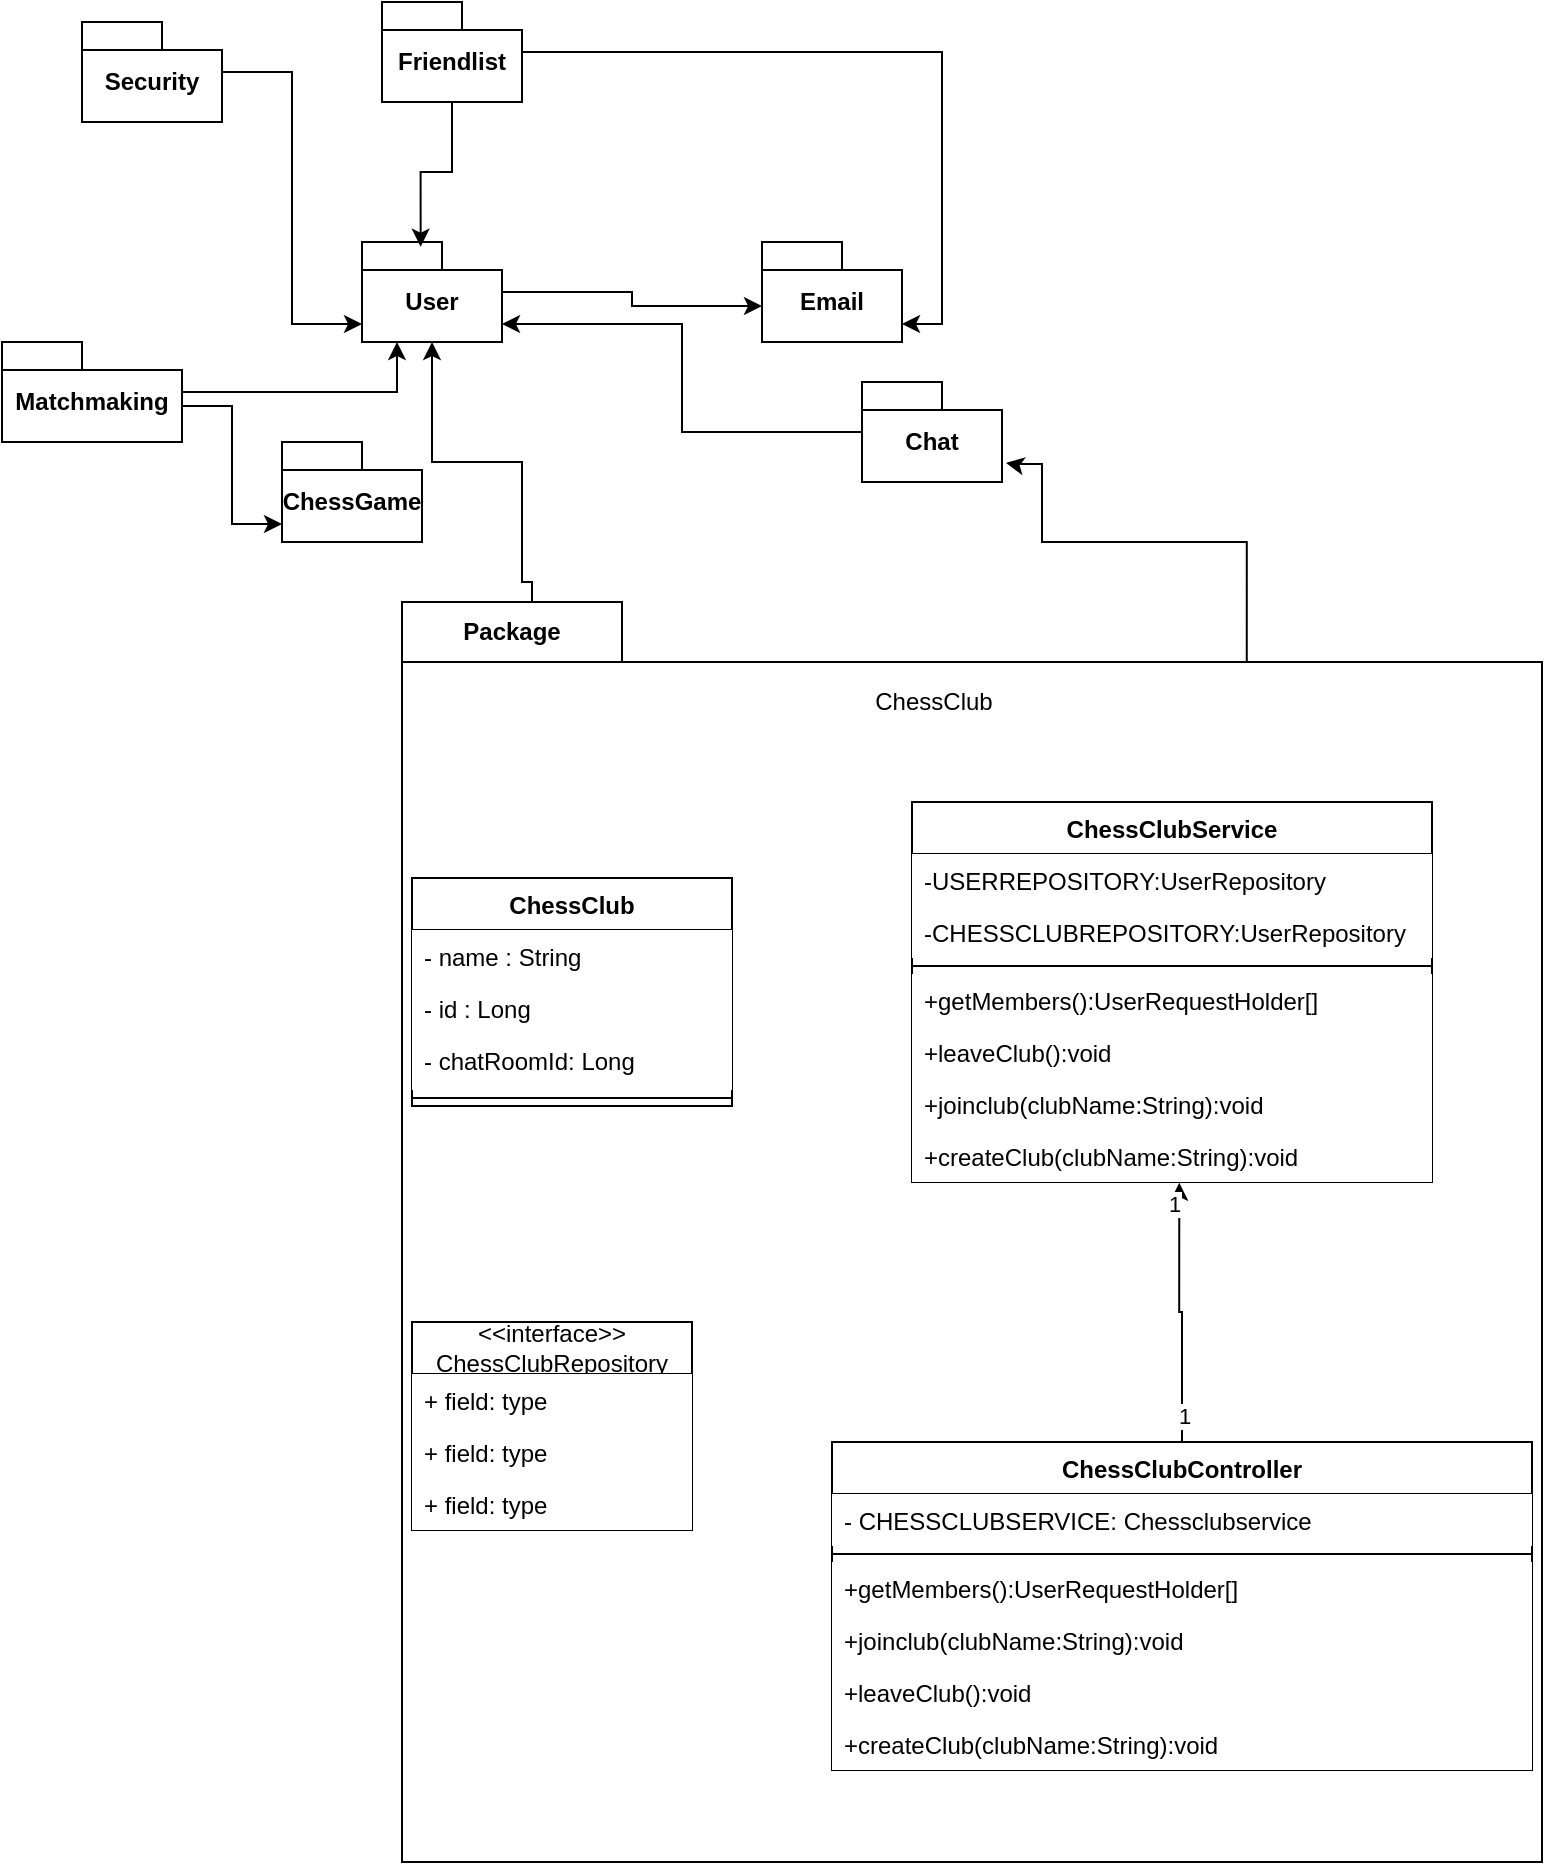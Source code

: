 <mxfile version="22.0.3" type="device">
  <diagram name="Seite-1" id="a9rLpXTGzV7PhUnJC5lq">
    <mxGraphModel dx="838" dy="965" grid="1" gridSize="10" guides="1" tooltips="1" connect="1" arrows="1" fold="1" page="1" pageScale="1" pageWidth="827" pageHeight="1169" math="0" shadow="0">
      <root>
        <mxCell id="0" />
        <mxCell id="1" parent="0" />
        <mxCell id="jfbP0qiJcf84T0-8ry8C-1" value="Email" style="shape=folder;fontStyle=1;spacingTop=10;tabWidth=40;tabHeight=14;tabPosition=left;html=1;whiteSpace=wrap;strokeColor=#000000;" parent="1" vertex="1">
          <mxGeometry x="400" y="140" width="70" height="50" as="geometry" />
        </mxCell>
        <mxCell id="jfbP0qiJcf84T0-8ry8C-2" value="Security" style="shape=folder;fontStyle=1;spacingTop=10;tabWidth=40;tabHeight=14;tabPosition=left;html=1;whiteSpace=wrap;strokeColor=#000000;" parent="1" vertex="1">
          <mxGeometry x="60" y="30" width="70" height="50" as="geometry" />
        </mxCell>
        <mxCell id="jfbP0qiJcf84T0-8ry8C-3" value="Friendlist" style="shape=folder;fontStyle=1;spacingTop=10;tabWidth=40;tabHeight=14;tabPosition=left;html=1;whiteSpace=wrap;strokeColor=#000000;" parent="1" vertex="1">
          <mxGeometry x="210" y="20" width="70" height="50" as="geometry" />
        </mxCell>
        <mxCell id="jfbP0qiJcf84T0-8ry8C-4" value="Chat" style="shape=folder;fontStyle=1;spacingTop=10;tabWidth=40;tabHeight=14;tabPosition=left;html=1;whiteSpace=wrap;strokeColor=#000000;" parent="1" vertex="1">
          <mxGeometry x="450" y="210" width="70" height="50" as="geometry" />
        </mxCell>
        <mxCell id="jfbP0qiJcf84T0-8ry8C-5" value="Matchmaking" style="shape=folder;fontStyle=1;spacingTop=10;tabWidth=40;tabHeight=14;tabPosition=left;html=1;whiteSpace=wrap;strokeColor=#000000;" parent="1" vertex="1">
          <mxGeometry x="20" y="190" width="90" height="50" as="geometry" />
        </mxCell>
        <mxCell id="jfbP0qiJcf84T0-8ry8C-7" value="User" style="shape=folder;fontStyle=1;spacingTop=10;tabWidth=40;tabHeight=14;tabPosition=left;html=1;whiteSpace=wrap;strokeColor=#000000;" parent="1" vertex="1">
          <mxGeometry x="200" y="140" width="70" height="50" as="geometry" />
        </mxCell>
        <mxCell id="jfbP0qiJcf84T0-8ry8C-8" value="ChessGame" style="shape=folder;fontStyle=1;spacingTop=10;tabWidth=40;tabHeight=14;tabPosition=left;html=1;whiteSpace=wrap;" parent="1" vertex="1">
          <mxGeometry x="160" y="240" width="70" height="50" as="geometry" />
        </mxCell>
        <mxCell id="jfbP0qiJcf84T0-8ry8C-10" style="edgeStyle=orthogonalEdgeStyle;rounded=0;orthogonalLoop=1;jettySize=auto;html=1;entryX=0;entryY=0;entryDx=0;entryDy=32;entryPerimeter=0;strokeColor=#000000;" parent="1" source="jfbP0qiJcf84T0-8ry8C-7" target="jfbP0qiJcf84T0-8ry8C-1" edge="1">
          <mxGeometry relative="1" as="geometry" />
        </mxCell>
        <mxCell id="jfbP0qiJcf84T0-8ry8C-11" style="edgeStyle=orthogonalEdgeStyle;rounded=0;orthogonalLoop=1;jettySize=auto;html=1;entryX=0.419;entryY=0.047;entryDx=0;entryDy=0;entryPerimeter=0;strokeColor=#000000;" parent="1" source="jfbP0qiJcf84T0-8ry8C-3" target="jfbP0qiJcf84T0-8ry8C-7" edge="1">
          <mxGeometry relative="1" as="geometry" />
        </mxCell>
        <mxCell id="jfbP0qiJcf84T0-8ry8C-12" style="edgeStyle=orthogonalEdgeStyle;rounded=0;orthogonalLoop=1;jettySize=auto;html=1;entryX=0;entryY=0;entryDx=70;entryDy=41;entryPerimeter=0;strokeColor=#000000;" parent="1" source="jfbP0qiJcf84T0-8ry8C-4" target="jfbP0qiJcf84T0-8ry8C-7" edge="1">
          <mxGeometry relative="1" as="geometry" />
        </mxCell>
        <mxCell id="jfbP0qiJcf84T0-8ry8C-14" style="edgeStyle=orthogonalEdgeStyle;rounded=0;orthogonalLoop=1;jettySize=auto;html=1;exitX=0;exitY=0;exitDx=90;exitDy=32;exitPerimeter=0;entryX=0;entryY=0;entryDx=0;entryDy=41;entryPerimeter=0;" parent="1" source="jfbP0qiJcf84T0-8ry8C-5" target="jfbP0qiJcf84T0-8ry8C-8" edge="1">
          <mxGeometry relative="1" as="geometry" />
        </mxCell>
        <mxCell id="jfbP0qiJcf84T0-8ry8C-15" style="edgeStyle=orthogonalEdgeStyle;rounded=0;orthogonalLoop=1;jettySize=auto;html=1;exitX=0.105;exitY=0;exitDx=0;exitDy=0;exitPerimeter=0;" parent="1" source="jfbP0qiJcf84T0-8ry8C-20" edge="1">
          <mxGeometry relative="1" as="geometry">
            <mxPoint x="235" y="190" as="targetPoint" />
            <mxPoint x="305.0" y="300" as="sourcePoint" />
            <Array as="points">
              <mxPoint x="285" y="320" />
              <mxPoint x="285" y="310" />
              <mxPoint x="280" y="310" />
              <mxPoint x="280" y="250" />
              <mxPoint x="235" y="250" />
            </Array>
          </mxGeometry>
        </mxCell>
        <mxCell id="jfbP0qiJcf84T0-8ry8C-16" style="edgeStyle=orthogonalEdgeStyle;rounded=0;orthogonalLoop=1;jettySize=auto;html=1;entryX=0.25;entryY=1;entryDx=0;entryDy=0;entryPerimeter=0;strokeColor=#000000;" parent="1" source="jfbP0qiJcf84T0-8ry8C-5" target="jfbP0qiJcf84T0-8ry8C-7" edge="1">
          <mxGeometry relative="1" as="geometry" />
        </mxCell>
        <mxCell id="jfbP0qiJcf84T0-8ry8C-17" style="edgeStyle=orthogonalEdgeStyle;rounded=0;orthogonalLoop=1;jettySize=auto;html=1;entryX=0;entryY=0;entryDx=70;entryDy=41;entryPerimeter=0;strokeColor=#000000;" parent="1" source="jfbP0qiJcf84T0-8ry8C-3" target="jfbP0qiJcf84T0-8ry8C-1" edge="1">
          <mxGeometry relative="1" as="geometry" />
        </mxCell>
        <mxCell id="jfbP0qiJcf84T0-8ry8C-18" style="edgeStyle=orthogonalEdgeStyle;rounded=0;orthogonalLoop=1;jettySize=auto;html=1;entryX=0;entryY=0;entryDx=0;entryDy=41;entryPerimeter=0;strokeColor=#000000;" parent="1" source="jfbP0qiJcf84T0-8ry8C-2" target="jfbP0qiJcf84T0-8ry8C-7" edge="1">
          <mxGeometry relative="1" as="geometry" />
        </mxCell>
        <mxCell id="jfbP0qiJcf84T0-8ry8C-19" style="edgeStyle=orthogonalEdgeStyle;rounded=0;orthogonalLoop=1;jettySize=auto;html=1;entryX=1.029;entryY=0.809;entryDx=0;entryDy=0;entryPerimeter=0;exitX=0.741;exitY=0.118;exitDx=0;exitDy=0;exitPerimeter=0;" parent="1" source="jfbP0qiJcf84T0-8ry8C-20" target="jfbP0qiJcf84T0-8ry8C-4" edge="1">
          <mxGeometry relative="1" as="geometry">
            <mxPoint x="340" y="325" as="sourcePoint" />
            <Array as="points">
              <mxPoint x="642" y="290" />
              <mxPoint x="540" y="290" />
              <mxPoint x="540" y="251" />
              <mxPoint x="525" y="251" />
            </Array>
          </mxGeometry>
        </mxCell>
        <mxCell id="jfbP0qiJcf84T0-8ry8C-20" value="Package" style="shape=folder;fontStyle=1;tabWidth=110;tabHeight=30;tabPosition=left;html=1;boundedLbl=1;labelInHeader=1;container=1;collapsible=0;whiteSpace=wrap;" parent="1" vertex="1">
          <mxGeometry x="220" y="320" width="570" height="630" as="geometry" />
        </mxCell>
        <mxCell id="jfbP0qiJcf84T0-8ry8C-21" value="ChessClub" style="html=1;strokeColor=none;resizeWidth=1;resizeHeight=1;fillColor=none;part=1;connectable=0;allowArrows=0;deletable=0;whiteSpace=wrap;" parent="jfbP0qiJcf84T0-8ry8C-20" vertex="1">
          <mxGeometry width="532" height="40" relative="1" as="geometry">
            <mxPoint y="30" as="offset" />
          </mxGeometry>
        </mxCell>
        <mxCell id="jfbP0qiJcf84T0-8ry8C-22" value="ChessClub" style="swimlane;fontStyle=1;align=center;verticalAlign=top;childLayout=stackLayout;horizontal=1;startSize=26;horizontalStack=0;resizeParent=1;resizeParentMax=0;resizeLast=0;collapsible=1;marginBottom=0;whiteSpace=wrap;html=1;fillColor=#FFFFFF;" parent="jfbP0qiJcf84T0-8ry8C-20" vertex="1">
          <mxGeometry x="5" y="138" width="160" height="114" as="geometry" />
        </mxCell>
        <mxCell id="jfbP0qiJcf84T0-8ry8C-23" value="- name : String" style="text;strokeColor=none;fillColor=#FFFFFF;align=left;verticalAlign=top;spacingLeft=4;spacingRight=4;overflow=hidden;rotatable=0;points=[[0,0.5],[1,0.5]];portConstraint=eastwest;whiteSpace=wrap;html=1;" parent="jfbP0qiJcf84T0-8ry8C-22" vertex="1">
          <mxGeometry y="26" width="160" height="26" as="geometry" />
        </mxCell>
        <mxCell id="jfbP0qiJcf84T0-8ry8C-24" value="- id : Long" style="text;strokeColor=none;fillColor=#FFFFFF;align=left;verticalAlign=top;spacingLeft=4;spacingRight=4;overflow=hidden;rotatable=0;points=[[0,0.5],[1,0.5]];portConstraint=eastwest;whiteSpace=wrap;html=1;" parent="jfbP0qiJcf84T0-8ry8C-22" vertex="1">
          <mxGeometry y="52" width="160" height="26" as="geometry" />
        </mxCell>
        <mxCell id="jfbP0qiJcf84T0-8ry8C-25" value="- chatRoomId: Long" style="text;strokeColor=none;fillColor=#FFFFFF;align=left;verticalAlign=top;spacingLeft=4;spacingRight=4;overflow=hidden;rotatable=0;points=[[0,0.5],[1,0.5]];portConstraint=eastwest;whiteSpace=wrap;html=1;" parent="jfbP0qiJcf84T0-8ry8C-22" vertex="1">
          <mxGeometry y="78" width="160" height="28" as="geometry" />
        </mxCell>
        <mxCell id="jfbP0qiJcf84T0-8ry8C-26" value="" style="line;strokeWidth=1;fillColor=#FFFFFF;align=left;verticalAlign=middle;spacingTop=-1;spacingLeft=3;spacingRight=3;rotatable=0;labelPosition=right;points=[];portConstraint=eastwest;strokeColor=inherit;" parent="jfbP0qiJcf84T0-8ry8C-22" vertex="1">
          <mxGeometry y="106" width="160" height="8" as="geometry" />
        </mxCell>
        <mxCell id="jfbP0qiJcf84T0-8ry8C-27" value="&amp;lt;&amp;lt;interface&amp;gt;&amp;gt;&lt;br&gt;ChessClubRepository" style="swimlane;fontStyle=0;childLayout=stackLayout;horizontal=1;startSize=26;horizontalStack=0;resizeParent=1;resizeParentMax=0;resizeLast=0;collapsible=1;marginBottom=0;whiteSpace=wrap;html=1;fillColor=#FFFFFF;" parent="jfbP0qiJcf84T0-8ry8C-20" vertex="1">
          <mxGeometry x="5" y="360" width="140" height="104" as="geometry" />
        </mxCell>
        <mxCell id="jfbP0qiJcf84T0-8ry8C-28" value="+ field: type" style="text;strokeColor=none;fillColor=#FFFFFF;align=left;verticalAlign=top;spacingLeft=4;spacingRight=4;overflow=hidden;rotatable=0;points=[[0,0.5],[1,0.5]];portConstraint=eastwest;whiteSpace=wrap;html=1;" parent="jfbP0qiJcf84T0-8ry8C-27" vertex="1">
          <mxGeometry y="26" width="140" height="26" as="geometry" />
        </mxCell>
        <mxCell id="jfbP0qiJcf84T0-8ry8C-29" value="+ field: type" style="text;strokeColor=none;fillColor=#FFFFFF;align=left;verticalAlign=top;spacingLeft=4;spacingRight=4;overflow=hidden;rotatable=0;points=[[0,0.5],[1,0.5]];portConstraint=eastwest;whiteSpace=wrap;html=1;" parent="jfbP0qiJcf84T0-8ry8C-27" vertex="1">
          <mxGeometry y="52" width="140" height="26" as="geometry" />
        </mxCell>
        <mxCell id="jfbP0qiJcf84T0-8ry8C-30" value="+ field: type" style="text;strokeColor=none;fillColor=#FFFFFF;align=left;verticalAlign=top;spacingLeft=4;spacingRight=4;overflow=hidden;rotatable=0;points=[[0,0.5],[1,0.5]];portConstraint=eastwest;whiteSpace=wrap;html=1;" parent="jfbP0qiJcf84T0-8ry8C-27" vertex="1">
          <mxGeometry y="78" width="140" height="26" as="geometry" />
        </mxCell>
        <mxCell id="jfbP0qiJcf84T0-8ry8C-31" value="ChessClubService" style="swimlane;fontStyle=1;align=center;verticalAlign=top;childLayout=stackLayout;horizontal=1;startSize=26;horizontalStack=0;resizeParent=1;resizeParentMax=0;resizeLast=0;collapsible=1;marginBottom=0;whiteSpace=wrap;html=1;fillColor=#FFFFFF;" parent="jfbP0qiJcf84T0-8ry8C-20" vertex="1">
          <mxGeometry x="255" y="100" width="260" height="190" as="geometry" />
        </mxCell>
        <mxCell id="jfbP0qiJcf84T0-8ry8C-32" value="-USERREPOSITORY:UserRepository" style="text;strokeColor=none;fillColor=#FFFFFF;align=left;verticalAlign=top;spacingLeft=4;spacingRight=4;overflow=hidden;rotatable=0;points=[[0,0.5],[1,0.5]];portConstraint=eastwest;whiteSpace=wrap;html=1;" parent="jfbP0qiJcf84T0-8ry8C-31" vertex="1">
          <mxGeometry y="26" width="260" height="26" as="geometry" />
        </mxCell>
        <mxCell id="jfbP0qiJcf84T0-8ry8C-33" value="-CHESSCLUBREPOSITORY:UserRepository" style="text;strokeColor=none;fillColor=#FFFFFF;align=left;verticalAlign=top;spacingLeft=4;spacingRight=4;overflow=hidden;rotatable=0;points=[[0,0.5],[1,0.5]];portConstraint=eastwest;whiteSpace=wrap;html=1;" parent="jfbP0qiJcf84T0-8ry8C-31" vertex="1">
          <mxGeometry y="52" width="260" height="26" as="geometry" />
        </mxCell>
        <mxCell id="jfbP0qiJcf84T0-8ry8C-34" value="" style="line;strokeWidth=1;fillColor=#FFFFFF;align=left;verticalAlign=middle;spacingTop=-1;spacingLeft=3;spacingRight=3;rotatable=0;labelPosition=right;points=[];portConstraint=eastwest;strokeColor=inherit;" parent="jfbP0qiJcf84T0-8ry8C-31" vertex="1">
          <mxGeometry y="78" width="260" height="8" as="geometry" />
        </mxCell>
        <mxCell id="jfbP0qiJcf84T0-8ry8C-35" value="+getMembers():UserRequestHolder[]" style="text;strokeColor=none;fillColor=#FFFFFF;align=left;verticalAlign=top;spacingLeft=4;spacingRight=4;overflow=hidden;rotatable=0;points=[[0,0.5],[1,0.5]];portConstraint=eastwest;whiteSpace=wrap;html=1;" parent="jfbP0qiJcf84T0-8ry8C-31" vertex="1">
          <mxGeometry y="86" width="260" height="26" as="geometry" />
        </mxCell>
        <mxCell id="jfbP0qiJcf84T0-8ry8C-36" value="+leaveClub():void" style="text;strokeColor=none;fillColor=#FFFFFF;align=left;verticalAlign=top;spacingLeft=4;spacingRight=4;overflow=hidden;rotatable=0;points=[[0,0.5],[1,0.5]];portConstraint=eastwest;whiteSpace=wrap;html=1;" parent="jfbP0qiJcf84T0-8ry8C-31" vertex="1">
          <mxGeometry y="112" width="260" height="26" as="geometry" />
        </mxCell>
        <mxCell id="jfbP0qiJcf84T0-8ry8C-37" value="+joinclub(clubName:String):void" style="text;strokeColor=none;fillColor=#FFFFFF;align=left;verticalAlign=top;spacingLeft=4;spacingRight=4;overflow=hidden;rotatable=0;points=[[0,0.5],[1,0.5]];portConstraint=eastwest;whiteSpace=wrap;html=1;" parent="jfbP0qiJcf84T0-8ry8C-31" vertex="1">
          <mxGeometry y="138" width="260" height="26" as="geometry" />
        </mxCell>
        <mxCell id="jfbP0qiJcf84T0-8ry8C-38" value="+createClub(clubName:String):void" style="text;strokeColor=none;fillColor=#FFFFFF;align=left;verticalAlign=top;spacingLeft=4;spacingRight=4;overflow=hidden;rotatable=0;points=[[0,0.5],[1,0.5]];portConstraint=eastwest;whiteSpace=wrap;html=1;" parent="jfbP0qiJcf84T0-8ry8C-31" vertex="1">
          <mxGeometry y="164" width="260" height="26" as="geometry" />
        </mxCell>
        <mxCell id="jfbP0qiJcf84T0-8ry8C-39" style="edgeStyle=orthogonalEdgeStyle;rounded=0;orthogonalLoop=1;jettySize=auto;html=1;exitX=0.5;exitY=0;exitDx=0;exitDy=0;entryX=0.514;entryY=1.016;entryDx=0;entryDy=0;entryPerimeter=0;fillColor=#FFFFFF;" parent="jfbP0qiJcf84T0-8ry8C-20" source="jfbP0qiJcf84T0-8ry8C-42" target="jfbP0qiJcf84T0-8ry8C-38" edge="1">
          <mxGeometry relative="1" as="geometry">
            <mxPoint x="385" y="302" as="targetPoint" />
          </mxGeometry>
        </mxCell>
        <mxCell id="jfbP0qiJcf84T0-8ry8C-40" value="1" style="edgeLabel;html=1;align=center;verticalAlign=middle;resizable=0;points=[];fillColor=#FFFFFF;" parent="jfbP0qiJcf84T0-8ry8C-39" vertex="1" connectable="0">
          <mxGeometry x="-0.795" y="-1" relative="1" as="geometry">
            <mxPoint as="offset" />
          </mxGeometry>
        </mxCell>
        <mxCell id="jfbP0qiJcf84T0-8ry8C-41" value="1" style="edgeLabel;html=1;align=center;verticalAlign=middle;resizable=0;points=[];fillColor=#FFFFFF;" parent="jfbP0qiJcf84T0-8ry8C-39" vertex="1" connectable="0">
          <mxGeometry x="0.844" y="3" relative="1" as="geometry">
            <mxPoint as="offset" />
          </mxGeometry>
        </mxCell>
        <mxCell id="jfbP0qiJcf84T0-8ry8C-42" value="ChessClubController" style="swimlane;fontStyle=1;align=center;verticalAlign=top;childLayout=stackLayout;horizontal=1;startSize=26;horizontalStack=0;resizeParent=1;resizeParentMax=0;resizeLast=0;collapsible=1;marginBottom=0;whiteSpace=wrap;html=1;fillColor=#FFFFFF;" parent="jfbP0qiJcf84T0-8ry8C-20" vertex="1">
          <mxGeometry x="215" y="420.0" width="350" height="164" as="geometry" />
        </mxCell>
        <mxCell id="jfbP0qiJcf84T0-8ry8C-43" value="- CHESSCLUBSERVICE: Chessclubservice" style="text;strokeColor=none;fillColor=#FFFFFF;align=left;verticalAlign=top;spacingLeft=4;spacingRight=4;overflow=hidden;rotatable=0;points=[[0,0.5],[1,0.5]];portConstraint=eastwest;whiteSpace=wrap;html=1;" parent="jfbP0qiJcf84T0-8ry8C-42" vertex="1">
          <mxGeometry y="26" width="350" height="26" as="geometry" />
        </mxCell>
        <mxCell id="jfbP0qiJcf84T0-8ry8C-44" value="" style="line;strokeWidth=1;fillColor=#FFFFFF;align=left;verticalAlign=middle;spacingTop=-1;spacingLeft=3;spacingRight=3;rotatable=0;labelPosition=right;points=[];portConstraint=eastwest;strokeColor=inherit;" parent="jfbP0qiJcf84T0-8ry8C-42" vertex="1">
          <mxGeometry y="52" width="350" height="8" as="geometry" />
        </mxCell>
        <mxCell id="jfbP0qiJcf84T0-8ry8C-45" value="+getMembers():UserRequestHolder[]" style="text;strokeColor=none;fillColor=#FFFFFF;align=left;verticalAlign=top;spacingLeft=4;spacingRight=4;overflow=hidden;rotatable=0;points=[[0,0.5],[1,0.5]];portConstraint=eastwest;whiteSpace=wrap;html=1;" parent="jfbP0qiJcf84T0-8ry8C-42" vertex="1">
          <mxGeometry y="60" width="350" height="26" as="geometry" />
        </mxCell>
        <mxCell id="jfbP0qiJcf84T0-8ry8C-46" value="+joinclub(clubName:String):void" style="text;strokeColor=none;fillColor=#FFFFFF;align=left;verticalAlign=top;spacingLeft=4;spacingRight=4;overflow=hidden;rotatable=0;points=[[0,0.5],[1,0.5]];portConstraint=eastwest;whiteSpace=wrap;html=1;" parent="jfbP0qiJcf84T0-8ry8C-42" vertex="1">
          <mxGeometry y="86" width="350" height="26" as="geometry" />
        </mxCell>
        <mxCell id="jfbP0qiJcf84T0-8ry8C-47" value="+leaveClub():void" style="text;strokeColor=none;fillColor=#FFFFFF;align=left;verticalAlign=top;spacingLeft=4;spacingRight=4;overflow=hidden;rotatable=0;points=[[0,0.5],[1,0.5]];portConstraint=eastwest;whiteSpace=wrap;html=1;" parent="jfbP0qiJcf84T0-8ry8C-42" vertex="1">
          <mxGeometry y="112" width="350" height="26" as="geometry" />
        </mxCell>
        <mxCell id="jfbP0qiJcf84T0-8ry8C-48" value="+createClub(clubName:String):void" style="text;strokeColor=none;fillColor=#FFFFFF;align=left;verticalAlign=top;spacingLeft=4;spacingRight=4;overflow=hidden;rotatable=0;points=[[0,0.5],[1,0.5]];portConstraint=eastwest;whiteSpace=wrap;html=1;" parent="jfbP0qiJcf84T0-8ry8C-42" vertex="1">
          <mxGeometry y="138" width="350" height="26" as="geometry" />
        </mxCell>
      </root>
    </mxGraphModel>
  </diagram>
</mxfile>
